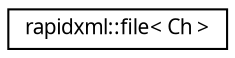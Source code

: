 digraph "Иерархия классов. Графический вид."
{
 // INTERACTIVE_SVG=YES
  edge [fontname="Verdana",fontsize="10",labelfontname="Verdana",labelfontsize="10"];
  node [fontname="Verdana",fontsize="10",shape=record];
  rankdir="LR";
  Node1 [label="rapidxml::file\< Ch \>",height=0.2,width=0.4,color="black", fillcolor="white", style="filled",URL="$a00088.html",tooltip="Represents data loaded from a file. "];
}
